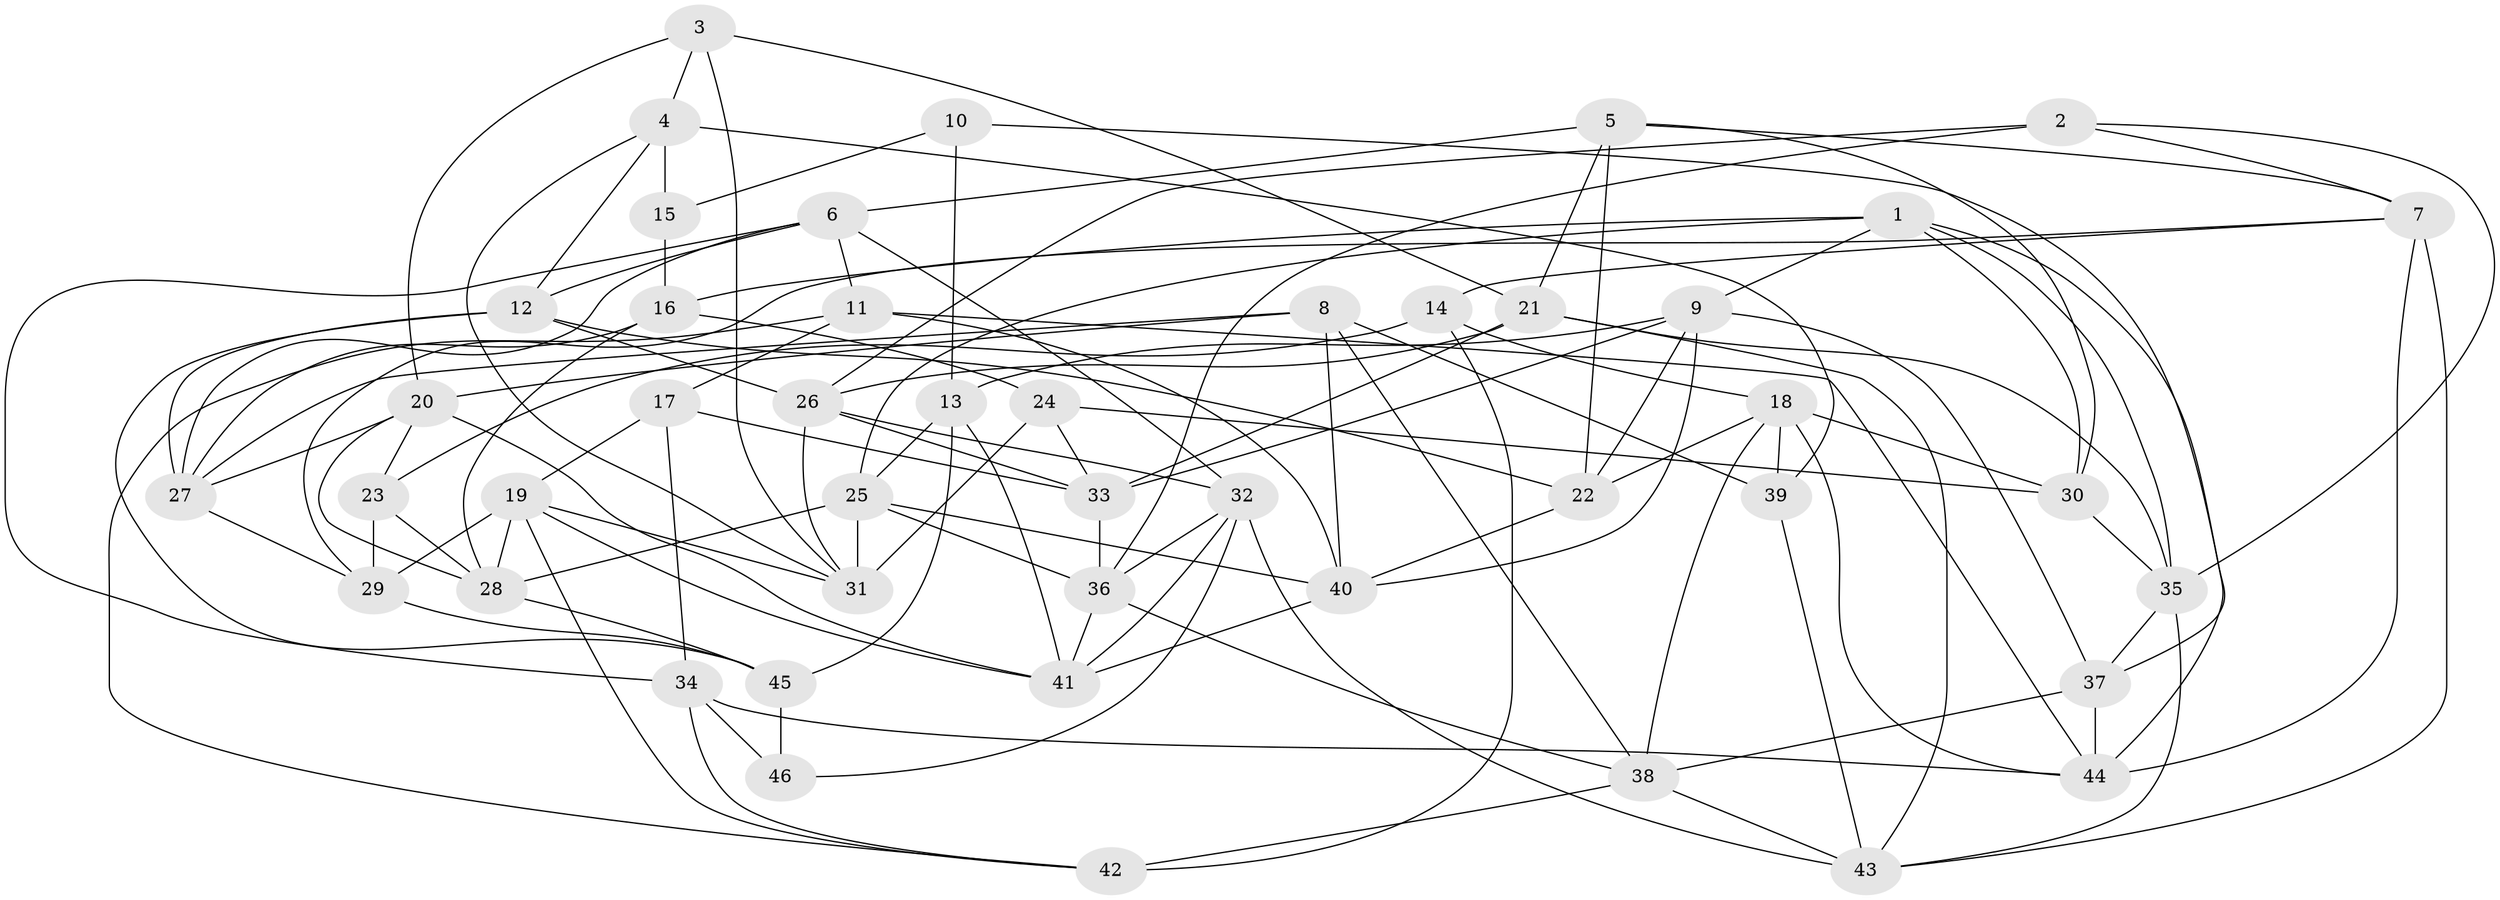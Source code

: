 // original degree distribution, {4: 1.0}
// Generated by graph-tools (version 1.1) at 2025/03/03/09/25 03:03:01]
// undirected, 46 vertices, 120 edges
graph export_dot {
graph [start="1"]
  node [color=gray90,style=filled];
  1;
  2;
  3;
  4;
  5;
  6;
  7;
  8;
  9;
  10;
  11;
  12;
  13;
  14;
  15;
  16;
  17;
  18;
  19;
  20;
  21;
  22;
  23;
  24;
  25;
  26;
  27;
  28;
  29;
  30;
  31;
  32;
  33;
  34;
  35;
  36;
  37;
  38;
  39;
  40;
  41;
  42;
  43;
  44;
  45;
  46;
  1 -- 9 [weight=1.0];
  1 -- 16 [weight=1.0];
  1 -- 25 [weight=1.0];
  1 -- 30 [weight=1.0];
  1 -- 35 [weight=1.0];
  1 -- 44 [weight=1.0];
  2 -- 7 [weight=1.0];
  2 -- 26 [weight=1.0];
  2 -- 35 [weight=1.0];
  2 -- 36 [weight=1.0];
  3 -- 4 [weight=1.0];
  3 -- 20 [weight=1.0];
  3 -- 21 [weight=1.0];
  3 -- 31 [weight=1.0];
  4 -- 12 [weight=1.0];
  4 -- 15 [weight=1.0];
  4 -- 31 [weight=1.0];
  4 -- 39 [weight=2.0];
  5 -- 6 [weight=1.0];
  5 -- 7 [weight=1.0];
  5 -- 21 [weight=1.0];
  5 -- 22 [weight=2.0];
  5 -- 30 [weight=1.0];
  6 -- 11 [weight=1.0];
  6 -- 12 [weight=1.0];
  6 -- 27 [weight=1.0];
  6 -- 32 [weight=1.0];
  6 -- 34 [weight=1.0];
  7 -- 14 [weight=1.0];
  7 -- 29 [weight=1.0];
  7 -- 43 [weight=1.0];
  7 -- 44 [weight=1.0];
  8 -- 20 [weight=1.0];
  8 -- 27 [weight=1.0];
  8 -- 38 [weight=1.0];
  8 -- 39 [weight=2.0];
  8 -- 40 [weight=1.0];
  9 -- 13 [weight=1.0];
  9 -- 22 [weight=1.0];
  9 -- 33 [weight=1.0];
  9 -- 37 [weight=1.0];
  9 -- 40 [weight=1.0];
  10 -- 13 [weight=2.0];
  10 -- 15 [weight=2.0];
  10 -- 37 [weight=2.0];
  11 -- 17 [weight=2.0];
  11 -- 40 [weight=1.0];
  11 -- 42 [weight=1.0];
  11 -- 44 [weight=1.0];
  12 -- 22 [weight=1.0];
  12 -- 26 [weight=1.0];
  12 -- 27 [weight=1.0];
  12 -- 45 [weight=1.0];
  13 -- 25 [weight=1.0];
  13 -- 41 [weight=1.0];
  13 -- 45 [weight=1.0];
  14 -- 18 [weight=1.0];
  14 -- 23 [weight=2.0];
  14 -- 42 [weight=2.0];
  15 -- 16 [weight=1.0];
  16 -- 24 [weight=2.0];
  16 -- 27 [weight=1.0];
  16 -- 28 [weight=1.0];
  17 -- 19 [weight=1.0];
  17 -- 33 [weight=1.0];
  17 -- 34 [weight=2.0];
  18 -- 22 [weight=1.0];
  18 -- 30 [weight=1.0];
  18 -- 38 [weight=1.0];
  18 -- 39 [weight=1.0];
  18 -- 44 [weight=1.0];
  19 -- 28 [weight=1.0];
  19 -- 29 [weight=1.0];
  19 -- 31 [weight=1.0];
  19 -- 41 [weight=1.0];
  19 -- 42 [weight=1.0];
  20 -- 23 [weight=1.0];
  20 -- 27 [weight=1.0];
  20 -- 28 [weight=1.0];
  20 -- 41 [weight=1.0];
  21 -- 26 [weight=1.0];
  21 -- 33 [weight=1.0];
  21 -- 35 [weight=1.0];
  21 -- 43 [weight=1.0];
  22 -- 40 [weight=1.0];
  23 -- 28 [weight=1.0];
  23 -- 29 [weight=2.0];
  24 -- 30 [weight=2.0];
  24 -- 31 [weight=1.0];
  24 -- 33 [weight=1.0];
  25 -- 28 [weight=1.0];
  25 -- 31 [weight=1.0];
  25 -- 36 [weight=1.0];
  25 -- 40 [weight=1.0];
  26 -- 31 [weight=1.0];
  26 -- 32 [weight=1.0];
  26 -- 33 [weight=1.0];
  27 -- 29 [weight=1.0];
  28 -- 45 [weight=1.0];
  29 -- 45 [weight=1.0];
  30 -- 35 [weight=1.0];
  32 -- 36 [weight=1.0];
  32 -- 41 [weight=1.0];
  32 -- 43 [weight=1.0];
  32 -- 46 [weight=1.0];
  33 -- 36 [weight=1.0];
  34 -- 42 [weight=1.0];
  34 -- 44 [weight=1.0];
  34 -- 46 [weight=1.0];
  35 -- 37 [weight=1.0];
  35 -- 43 [weight=1.0];
  36 -- 38 [weight=1.0];
  36 -- 41 [weight=1.0];
  37 -- 38 [weight=1.0];
  37 -- 44 [weight=1.0];
  38 -- 42 [weight=1.0];
  38 -- 43 [weight=1.0];
  39 -- 43 [weight=1.0];
  40 -- 41 [weight=1.0];
  45 -- 46 [weight=2.0];
}
